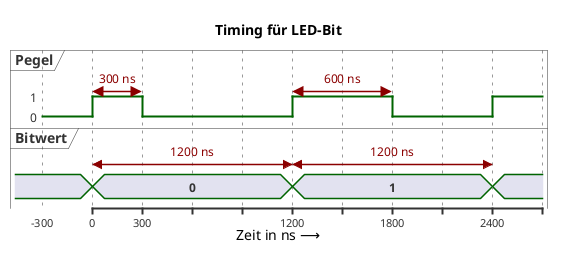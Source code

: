 @startuml
robust "Pegel" as p
concise "Bitwert" as w
p has 1,0

w is " "
Title Timing für LED-Bit
caption Zeit in ns ⟶
@-300
p is 0
@0
p is 1
w is "0"
@+300
p is 0
@+900
p is 1
w is "1"
@+600
p is 0
@+600
p is 1
w is " "
p@0 <-> @+300 : 300 ns
p@1200 <-> @+600 : 600 ns
w@0 <-> @+1200 : 1200 ns
w@1200 <-> @+1200 : 1200 ns
@enduml 